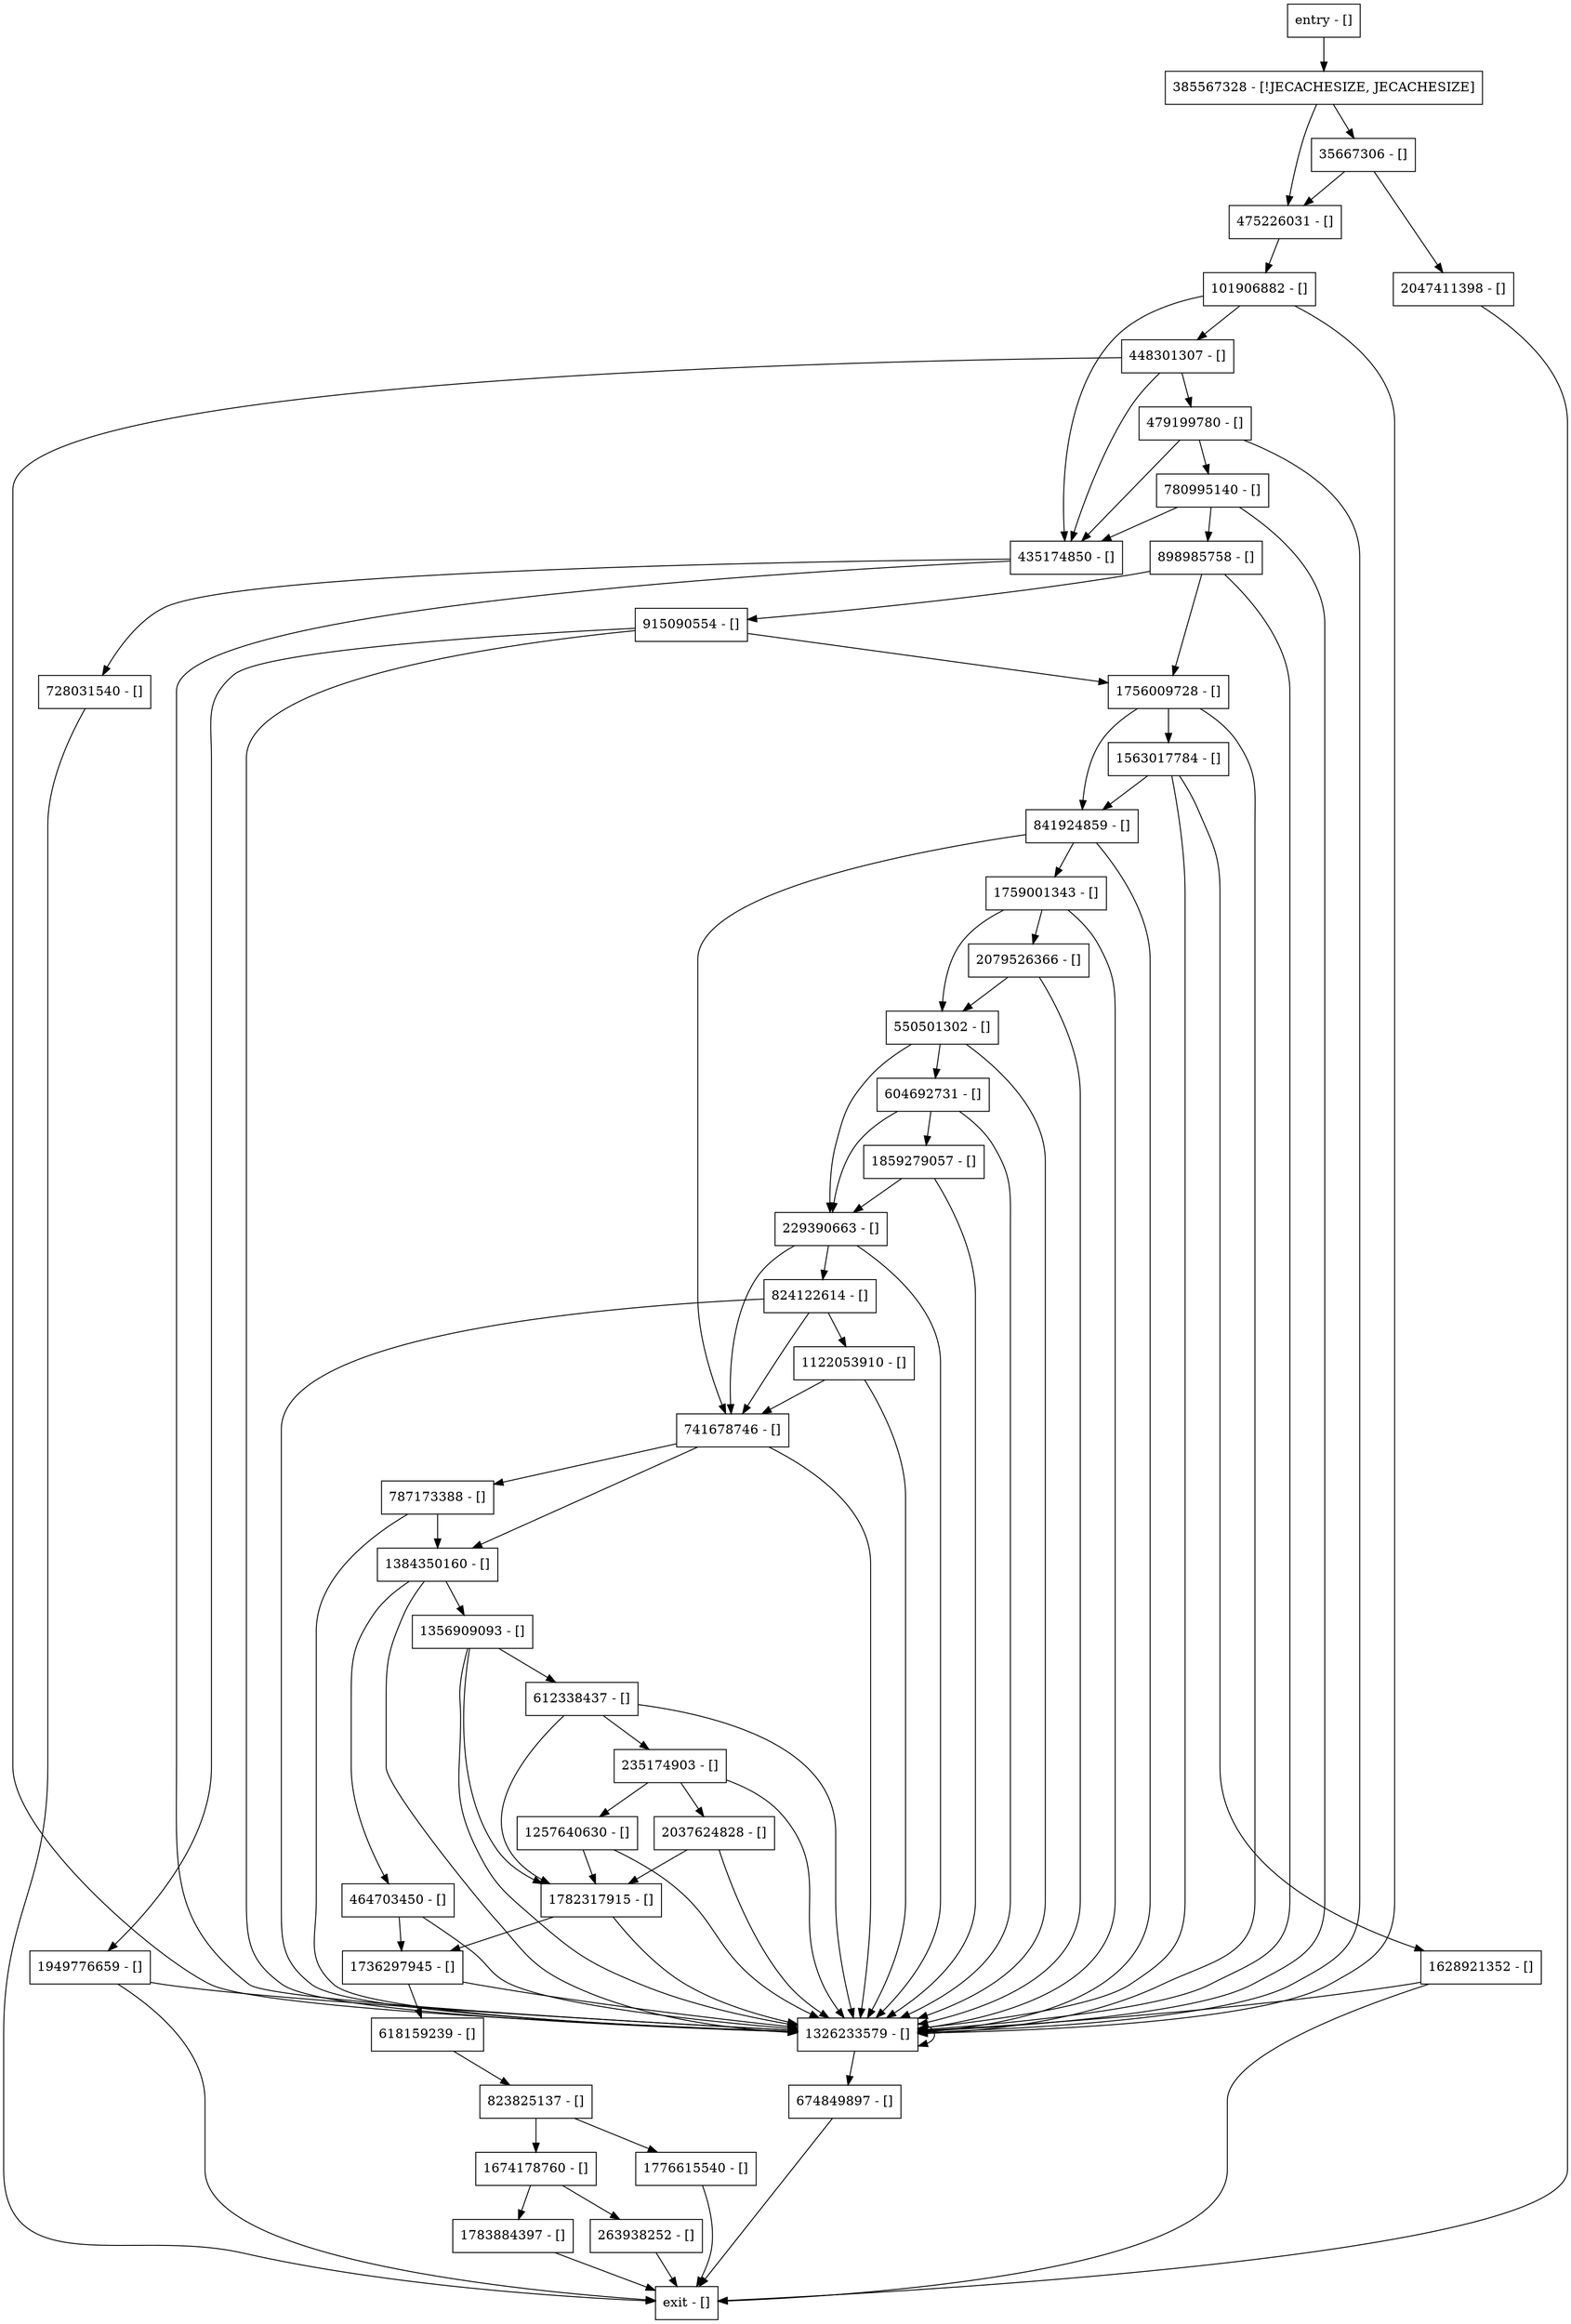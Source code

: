 digraph closeInternalWork {
node [shape=record];
1674178760 [label="1674178760 - []"];
1384350160 [label="1384350160 - []"];
780995140 [label="780995140 - []"];
464703450 [label="464703450 - []"];
618159239 [label="618159239 - []"];
263938252 [label="263938252 - []"];
823825137 [label="823825137 - []"];
1782317915 [label="1782317915 - []"];
1736297945 [label="1736297945 - []"];
898985758 [label="898985758 - []"];
841924859 [label="841924859 - []"];
787173388 [label="787173388 - []"];
1859279057 [label="1859279057 - []"];
2037624828 [label="2037624828 - []"];
674849897 [label="674849897 - []"];
2047411398 [label="2047411398 - []"];
1326233579 [label="1326233579 - []"];
101906882 [label="101906882 - []"];
2079526366 [label="2079526366 - []"];
1783884397 [label="1783884397 - []"];
385567328 [label="385567328 - [!JECACHESIZE, JECACHESIZE]"];
235174903 [label="235174903 - []"];
1759001343 [label="1759001343 - []"];
612338437 [label="612338437 - []"];
915090554 [label="915090554 - []"];
1356909093 [label="1356909093 - []"];
604692731 [label="604692731 - []"];
824122614 [label="824122614 - []"];
550501302 [label="550501302 - []"];
1122053910 [label="1122053910 - []"];
entry [label="entry - []"];
exit [label="exit - []"];
479199780 [label="479199780 - []"];
435174850 [label="435174850 - []"];
1756009728 [label="1756009728 - []"];
1628921352 [label="1628921352 - []"];
1563017784 [label="1563017784 - []"];
475226031 [label="475226031 - []"];
1949776659 [label="1949776659 - []"];
1776615540 [label="1776615540 - []"];
728031540 [label="728031540 - []"];
35667306 [label="35667306 - []"];
448301307 [label="448301307 - []"];
1257640630 [label="1257640630 - []"];
229390663 [label="229390663 - []"];
741678746 [label="741678746 - []"];
entry;
exit;
1674178760 -> 1783884397;
1674178760 -> 263938252;
1384350160 -> 464703450;
1384350160 -> 1356909093;
1384350160 -> 1326233579;
780995140 -> 898985758;
780995140 -> 435174850;
780995140 -> 1326233579;
464703450 -> 1736297945;
464703450 -> 1326233579;
618159239 -> 823825137;
263938252 -> exit;
823825137 -> 1674178760;
823825137 -> 1776615540;
1782317915 -> 1736297945;
1782317915 -> 1326233579;
1736297945 -> 618159239;
1736297945 -> 1326233579;
898985758 -> 1756009728;
898985758 -> 915090554;
898985758 -> 1326233579;
841924859 -> 1759001343;
841924859 -> 1326233579;
841924859 -> 741678746;
787173388 -> 1384350160;
787173388 -> 1326233579;
1859279057 -> 229390663;
1859279057 -> 1326233579;
2037624828 -> 1782317915;
2037624828 -> 1326233579;
674849897 -> exit;
2047411398 -> exit;
1326233579 -> 674849897;
1326233579 -> 1326233579;
101906882 -> 435174850;
101906882 -> 448301307;
101906882 -> 1326233579;
2079526366 -> 1326233579;
2079526366 -> 550501302;
1783884397 -> exit;
385567328 -> 475226031;
385567328 -> 35667306;
235174903 -> 2037624828;
235174903 -> 1257640630;
235174903 -> 1326233579;
1759001343 -> 2079526366;
1759001343 -> 1326233579;
1759001343 -> 550501302;
612338437 -> 235174903;
612338437 -> 1782317915;
612338437 -> 1326233579;
915090554 -> 1756009728;
915090554 -> 1949776659;
915090554 -> 1326233579;
1356909093 -> 612338437;
1356909093 -> 1782317915;
1356909093 -> 1326233579;
604692731 -> 1859279057;
604692731 -> 229390663;
604692731 -> 1326233579;
824122614 -> 1326233579;
824122614 -> 741678746;
824122614 -> 1122053910;
550501302 -> 604692731;
550501302 -> 229390663;
550501302 -> 1326233579;
1122053910 -> 1326233579;
1122053910 -> 741678746;
entry -> 385567328;
479199780 -> 435174850;
479199780 -> 780995140;
479199780 -> 1326233579;
435174850 -> 728031540;
435174850 -> 1326233579;
1756009728 -> 841924859;
1756009728 -> 1563017784;
1756009728 -> 1326233579;
1628921352 -> exit;
1628921352 -> 1326233579;
1563017784 -> 1628921352;
1563017784 -> 841924859;
1563017784 -> 1326233579;
475226031 -> 101906882;
1949776659 -> exit;
1949776659 -> 1326233579;
1776615540 -> exit;
728031540 -> exit;
35667306 -> 475226031;
35667306 -> 2047411398;
448301307 -> 479199780;
448301307 -> 435174850;
448301307 -> 1326233579;
1257640630 -> 1782317915;
1257640630 -> 1326233579;
229390663 -> 824122614;
229390663 -> 1326233579;
229390663 -> 741678746;
741678746 -> 787173388;
741678746 -> 1384350160;
741678746 -> 1326233579;
}
